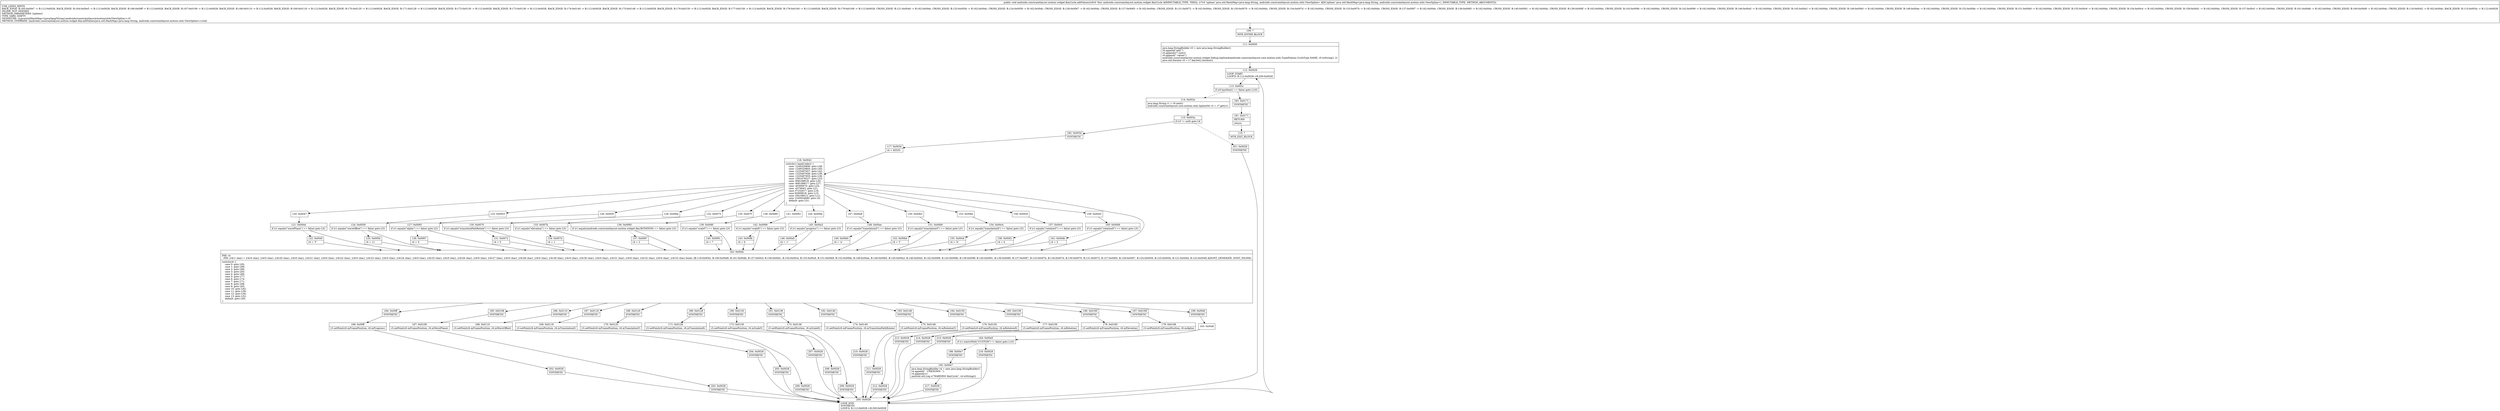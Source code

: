 digraph "CFG forandroidx.constraintlayout.motion.widget.KeyCycle.addValues(Ljava\/util\/HashMap;)V" {
Node_109 [shape=record,label="{109\:\ ?|MTH_ENTER_BLOCK\l}"];
Node_111 [shape=record,label="{111\:\ 0x0000|java.lang.StringBuilder r0 = new java.lang.StringBuilder()\lr0.append(\"add \")\lr0.append(r7.size())\lr0.append(\" values\")\landroidx.constraintlayout.motion.widget.Debug.logStack(androidx.constraintlayout.core.motion.utils.TypedValues.CycleType.NAME, r0.toString(), 2)\ljava.util.Iterator r0 = r7.keySet().iterator()\l}"];
Node_112 [shape=record,label="{112\:\ 0x0028|LOOP_START\lLOOP:0: B:112:0x0028\-\>B:200:0x0028\l}"];
Node_113 [shape=record,label="{113\:\ 0x002c|if (r0.hasNext() == false) goto L103\l}"];
Node_114 [shape=record,label="{114\:\ 0x002e|java.lang.String r1 = r0.next()\landroidx.constraintlayout.core.motion.utils.SplineSet r3 = r7.get(r1)\l}"];
Node_115 [shape=record,label="{115\:\ 0x003a|if (r3 != null) goto L6\l}"];
Node_182 [shape=record,label="{182\:\ 0x003d|SYNTHETIC\l}"];
Node_117 [shape=record,label="{117\:\ 0x003d|r4 = 65535\l}"];
Node_118 [shape=record,label="{118\:\ 0x0042|switch(r1.hashCode()) \{\l    case \-1249320806: goto L48;\l    case \-1249320805: goto L45;\l    case \-1225497657: goto L42;\l    case \-1225497656: goto L39;\l    case \-1225497655: goto L36;\l    case \-1001078227: goto L33;\l    case \-908189618: goto L30;\l    case \-908189617: goto L27;\l    case \-40300674: goto L24;\l    case \-4379043: goto L21;\l    case 37232917: goto L18;\l    case 92909918: goto L15;\l    case 156108012: goto L12;\l    case 1530034690: goto L9;\l    default: goto L51;\l\}\l}"];
Node_120 [shape=record,label="{120\:\ 0x0047}"];
Node_121 [shape=record,label="{121\:\ 0x004d|if (r1.equals(\"wavePhase\") == false) goto L51\l}"];
Node_122 [shape=record,label="{122\:\ 0x004f|r4 = 'f'\l}"];
Node_123 [shape=record,label="{123\:\ 0x0053}"];
Node_124 [shape=record,label="{124\:\ 0x0059|if (r1.equals(\"waveOffset\") == false) goto L51\l}"];
Node_125 [shape=record,label="{125\:\ 0x005b|r4 = 11\l}"];
Node_126 [shape=record,label="{126\:\ 0x005f}"];
Node_127 [shape=record,label="{127\:\ 0x0065|if (r1.equals(\"alpha\") == false) goto L51\l}"];
Node_128 [shape=record,label="{128\:\ 0x0067|r4 = 0\l}"];
Node_129 [shape=record,label="{129\:\ 0x006a}"];
Node_130 [shape=record,label="{130\:\ 0x0070|if (r1.equals(\"transitionPathRotate\") == false) goto L51\l}"];
Node_131 [shape=record,label="{131\:\ 0x0072|r4 = 5\l}"];
Node_132 [shape=record,label="{132\:\ 0x0075}"];
Node_133 [shape=record,label="{133\:\ 0x007b|if (r1.equals(\"elevation\") == false) goto L51\l}"];
Node_134 [shape=record,label="{134\:\ 0x007d|r4 = 1\l}"];
Node_135 [shape=record,label="{135\:\ 0x007f}"];
Node_136 [shape=record,label="{136\:\ 0x0085|if (r1.equals(androidx.constraintlayout.motion.widget.Key.ROTATION) == false) goto L51\l}"];
Node_137 [shape=record,label="{137\:\ 0x0087|r4 = 2\l}"];
Node_138 [shape=record,label="{138\:\ 0x0089}"];
Node_139 [shape=record,label="{139\:\ 0x008f|if (r1.equals(\"scaleY\") == false) goto L51\l}"];
Node_140 [shape=record,label="{140\:\ 0x0091|r4 = 7\l}"];
Node_141 [shape=record,label="{141\:\ 0x0093}"];
Node_142 [shape=record,label="{142\:\ 0x0099|if (r1.equals(\"scaleX\") == false) goto L51\l}"];
Node_143 [shape=record,label="{143\:\ 0x009b|r4 = 6\l}"];
Node_144 [shape=record,label="{144\:\ 0x009d}"];
Node_145 [shape=record,label="{145\:\ 0x00a3|if (r1.equals(\"progress\") == false) goto L51\l}"];
Node_146 [shape=record,label="{146\:\ 0x00a5|r4 = 'r'\l}"];
Node_147 [shape=record,label="{147\:\ 0x00a8}"];
Node_148 [shape=record,label="{148\:\ 0x00ae|if (r1.equals(\"translationZ\") == false) goto L51\l}"];
Node_149 [shape=record,label="{149\:\ 0x00b0|r4 = 'n'\l}"];
Node_150 [shape=record,label="{150\:\ 0x00b3}"];
Node_151 [shape=record,label="{151\:\ 0x00b9|if (r1.equals(\"translationY\") == false) goto L51\l}"];
Node_152 [shape=record,label="{152\:\ 0x00bb|r4 = 't'\l}"];
Node_153 [shape=record,label="{153\:\ 0x00be}"];
Node_154 [shape=record,label="{154\:\ 0x00c4|if (r1.equals(\"translationX\") == false) goto L51\l}"];
Node_155 [shape=record,label="{155\:\ 0x00c6|r4 = 'b'\l}"];
Node_156 [shape=record,label="{156\:\ 0x00c9}"];
Node_157 [shape=record,label="{157\:\ 0x00cf|if (r1.equals(\"rotationY\") == false) goto L51\l}"];
Node_158 [shape=record,label="{158\:\ 0x00d1|r4 = 4\l}"];
Node_159 [shape=record,label="{159\:\ 0x00d3}"];
Node_160 [shape=record,label="{160\:\ 0x00d9|if (r1.equals(\"rotationX\") == false) goto L51\l}"];
Node_161 [shape=record,label="{161\:\ 0x00db|r4 = 3\l}"];
Node_162 [shape=record,label="{162\:\ 0x00dc|PHI: r4 \l  PHI: (r4v1 char) = (r4v0 char), (r4v0 char), (r4v20 char), (r4v0 char), (r4v21 char), (r4v0 char), (r4v22 char), (r4v0 char), (r4v23 char), (r4v0 char), (r4v24 char), (r4v0 char), (r4v25 char), (r4v0 char), (r4v26 char), (r4v0 char), (r4v27 char), (r4v0 char), (r4v28 char), (r4v0 char), (r4v29 char), (r4v0 char), (r4v30 char), (r4v0 char), (r4v31 char), (r4v0 char), (r4v32 char), (r4v0 char), (r4v33 char) binds: [B:118:0x0042, B:160:0x00d9, B:161:0x00db, B:157:0x00cf, B:158:0x00d1, B:154:0x00c4, B:155:0x00c6, B:151:0x00b9, B:152:0x00bb, B:148:0x00ae, B:149:0x00b0, B:145:0x00a3, B:146:0x00a5, B:142:0x0099, B:143:0x009b, B:139:0x008f, B:140:0x0091, B:136:0x0085, B:137:0x0087, B:133:0x007b, B:134:0x007d, B:130:0x0070, B:131:0x0072, B:127:0x0065, B:128:0x0067, B:124:0x0059, B:125:0x005b, B:121:0x004d, B:122:0x004f] A[DONT_GENERATE, DONT_INLINE]\l|switch(r4) \{\l    case 0: goto L92;\l    case 1: goto L89;\l    case 2: goto L86;\l    case 3: goto L83;\l    case 4: goto L80;\l    case 5: goto L77;\l    case 6: goto L74;\l    case 7: goto L71;\l    case 8: goto L68;\l    case 9: goto L65;\l    case 10: goto L62;\l    case 11: goto L59;\l    case 12: goto L56;\l    case 13: goto L52;\l    default: goto L95;\l\}\l}"];
Node_184 [shape=record,label="{184\:\ 0x00ff|SYNTHETIC\l}"];
Node_166 [shape=record,label="{166\:\ 0x00ff|r3.setPoint(r6.mFramePosition, r6.mProgress)\l}"];
Node_202 [shape=record,label="{202\:\ 0x0028|SYNTHETIC\l}"];
Node_200 [shape=record,label="{200\:\ 0x0028|LOOP_END\lSYNTHETIC\lLOOP:0: B:112:0x0028\-\>B:200:0x0028\l}"];
Node_185 [shape=record,label="{185\:\ 0x0108|SYNTHETIC\l}"];
Node_167 [shape=record,label="{167\:\ 0x0108|r3.setPoint(r6.mFramePosition, r6.mWavePhase)\l}"];
Node_203 [shape=record,label="{203\:\ 0x0028|SYNTHETIC\l}"];
Node_186 [shape=record,label="{186\:\ 0x0110|SYNTHETIC\l}"];
Node_168 [shape=record,label="{168\:\ 0x0110|r3.setPoint(r6.mFramePosition, r6.mWaveOffset)\l}"];
Node_204 [shape=record,label="{204\:\ 0x0028|SYNTHETIC\l}"];
Node_187 [shape=record,label="{187\:\ 0x0118|SYNTHETIC\l}"];
Node_169 [shape=record,label="{169\:\ 0x0118|r3.setPoint(r6.mFramePosition, r6.mTranslationZ)\l}"];
Node_205 [shape=record,label="{205\:\ 0x0028|SYNTHETIC\l}"];
Node_188 [shape=record,label="{188\:\ 0x0120|SYNTHETIC\l}"];
Node_170 [shape=record,label="{170\:\ 0x0120|r3.setPoint(r6.mFramePosition, r6.mTranslationY)\l}"];
Node_206 [shape=record,label="{206\:\ 0x0028|SYNTHETIC\l}"];
Node_189 [shape=record,label="{189\:\ 0x0128|SYNTHETIC\l}"];
Node_171 [shape=record,label="{171\:\ 0x0128|r3.setPoint(r6.mFramePosition, r6.mTranslationX)\l}"];
Node_207 [shape=record,label="{207\:\ 0x0028|SYNTHETIC\l}"];
Node_190 [shape=record,label="{190\:\ 0x0130|SYNTHETIC\l}"];
Node_172 [shape=record,label="{172\:\ 0x0130|r3.setPoint(r6.mFramePosition, r6.mScaleY)\l}"];
Node_208 [shape=record,label="{208\:\ 0x0028|SYNTHETIC\l}"];
Node_191 [shape=record,label="{191\:\ 0x0138|SYNTHETIC\l}"];
Node_173 [shape=record,label="{173\:\ 0x0138|r3.setPoint(r6.mFramePosition, r6.mScaleX)\l}"];
Node_209 [shape=record,label="{209\:\ 0x0028|SYNTHETIC\l}"];
Node_192 [shape=record,label="{192\:\ 0x0140|SYNTHETIC\l}"];
Node_174 [shape=record,label="{174\:\ 0x0140|r3.setPoint(r6.mFramePosition, r6.mTransitionPathRotate)\l}"];
Node_210 [shape=record,label="{210\:\ 0x0028|SYNTHETIC\l}"];
Node_193 [shape=record,label="{193\:\ 0x0148|SYNTHETIC\l}"];
Node_175 [shape=record,label="{175\:\ 0x0148|r3.setPoint(r6.mFramePosition, r6.mRotationY)\l}"];
Node_211 [shape=record,label="{211\:\ 0x0028|SYNTHETIC\l}"];
Node_194 [shape=record,label="{194\:\ 0x0150|SYNTHETIC\l}"];
Node_176 [shape=record,label="{176\:\ 0x0150|r3.setPoint(r6.mFramePosition, r6.mRotationX)\l}"];
Node_212 [shape=record,label="{212\:\ 0x0028|SYNTHETIC\l}"];
Node_195 [shape=record,label="{195\:\ 0x0158|SYNTHETIC\l}"];
Node_177 [shape=record,label="{177\:\ 0x0158|r3.setPoint(r6.mFramePosition, r6.mRotation)\l}"];
Node_213 [shape=record,label="{213\:\ 0x0028|SYNTHETIC\l}"];
Node_196 [shape=record,label="{196\:\ 0x0160|SYNTHETIC\l}"];
Node_178 [shape=record,label="{178\:\ 0x0160|r3.setPoint(r6.mFramePosition, r6.mElevation)\l}"];
Node_214 [shape=record,label="{214\:\ 0x0028|SYNTHETIC\l}"];
Node_197 [shape=record,label="{197\:\ 0x0168|SYNTHETIC\l}"];
Node_179 [shape=record,label="{179\:\ 0x0168|r3.setPoint(r6.mFramePosition, r6.mAlpha)\l}"];
Node_215 [shape=record,label="{215\:\ 0x0028|SYNTHETIC\l}"];
Node_199 [shape=record,label="{199\:\ 0x00df|SYNTHETIC\l}"];
Node_163 [shape=record,label="{163\:\ 0x00df}"];
Node_164 [shape=record,label="{164\:\ 0x00e5|if (r1.startsWith(\"CUSTOM\") != false) goto L101\l}"];
Node_198 [shape=record,label="{198\:\ 0x00e7|SYNTHETIC\l}"];
Node_165 [shape=record,label="{165\:\ 0x00e7|java.lang.StringBuilder r4 = new java.lang.StringBuilder()\lr4.append(\"  UNKNOWN  \")\lr4.append(r1)\landroid.util.Log.v(\"WARNING KeyCycle\", r4.toString())\l}"];
Node_217 [shape=record,label="{217\:\ 0x0028|SYNTHETIC\l}"];
Node_216 [shape=record,label="{216\:\ 0x0028|SYNTHETIC\l}"];
Node_201 [shape=record,label="{201\:\ 0x0028|SYNTHETIC\l}"];
Node_183 [shape=record,label="{183\:\ 0x0171|SYNTHETIC\l}"];
Node_181 [shape=record,label="{181\:\ 0x0171|RETURN\l|return\l}"];
Node_110 [shape=record,label="{110\:\ ?|MTH_EXIT_BLOCK\l}"];
MethodNode[shape=record,label="{public void androidx.constraintlayout.motion.widget.KeyCycle.addValues((r6v0 'this' androidx.constraintlayout.motion.widget.KeyCycle A[IMMUTABLE_TYPE, THIS]), (r7v0 'splines' java.util.HashMap\<java.lang.String, androidx.constraintlayout.motion.utils.ViewSpline\> A[D('splines' java.util.HashMap\<java.lang.String, androidx.constraintlayout.motion.utils.ViewSpline\>), IMMUTABLE_TYPE, METHOD_ARGUMENT]))  | USE_LINES_HINTS\lBACK_EDGE: B:165:0x00e7 \-\> B:112:0x0028, BACK_EDGE: B:164:0x00e5 \-\> B:112:0x0028, BACK_EDGE: B:166:0x00ff \-\> B:112:0x0028, BACK_EDGE: B:167:0x0108 \-\> B:112:0x0028, BACK_EDGE: B:168:0x0110 \-\> B:112:0x0028, BACK_EDGE: B:169:0x0118 \-\> B:112:0x0028, BACK_EDGE: B:170:0x0120 \-\> B:112:0x0028, BACK_EDGE: B:171:0x0128 \-\> B:112:0x0028, BACK_EDGE: B:172:0x0130 \-\> B:112:0x0028, BACK_EDGE: B:173:0x0138 \-\> B:112:0x0028, BACK_EDGE: B:174:0x0140 \-\> B:112:0x0028, BACK_EDGE: B:175:0x0148 \-\> B:112:0x0028, BACK_EDGE: B:176:0x0150 \-\> B:112:0x0028, BACK_EDGE: B:177:0x0158 \-\> B:112:0x0028, BACK_EDGE: B:178:0x0160 \-\> B:112:0x0028, BACK_EDGE: B:179:0x0168 \-\> B:112:0x0028, CROSS_EDGE: B:121:0x004d \-\> B:162:0x00dc, CROSS_EDGE: B:125:0x005b \-\> B:162:0x00dc, CROSS_EDGE: B:124:0x0059 \-\> B:162:0x00dc, CROSS_EDGE: B:128:0x0067 \-\> B:162:0x00dc, CROSS_EDGE: B:127:0x0065 \-\> B:162:0x00dc, CROSS_EDGE: B:131:0x0072 \-\> B:162:0x00dc, CROSS_EDGE: B:130:0x0070 \-\> B:162:0x00dc, CROSS_EDGE: B:134:0x007d \-\> B:162:0x00dc, CROSS_EDGE: B:133:0x007b \-\> B:162:0x00dc, CROSS_EDGE: B:137:0x0087 \-\> B:162:0x00dc, CROSS_EDGE: B:136:0x0085 \-\> B:162:0x00dc, CROSS_EDGE: B:140:0x0091 \-\> B:162:0x00dc, CROSS_EDGE: B:139:0x008f \-\> B:162:0x00dc, CROSS_EDGE: B:143:0x009b \-\> B:162:0x00dc, CROSS_EDGE: B:142:0x0099 \-\> B:162:0x00dc, CROSS_EDGE: B:146:0x00a5 \-\> B:162:0x00dc, CROSS_EDGE: B:145:0x00a3 \-\> B:162:0x00dc, CROSS_EDGE: B:149:0x00b0 \-\> B:162:0x00dc, CROSS_EDGE: B:148:0x00ae \-\> B:162:0x00dc, CROSS_EDGE: B:152:0x00bb \-\> B:162:0x00dc, CROSS_EDGE: B:151:0x00b9 \-\> B:162:0x00dc, CROSS_EDGE: B:155:0x00c6 \-\> B:162:0x00dc, CROSS_EDGE: B:154:0x00c4 \-\> B:162:0x00dc, CROSS_EDGE: B:158:0x00d1 \-\> B:162:0x00dc, CROSS_EDGE: B:157:0x00cf \-\> B:162:0x00dc, CROSS_EDGE: B:161:0x00db \-\> B:162:0x00dc, CROSS_EDGE: B:160:0x00d9 \-\> B:162:0x00dc, CROSS_EDGE: B:118:0x0042 \-\> B:162:0x00dc, BACK_EDGE: B:115:0x003a \-\> B:112:0x0028\lINLINE_NOT_NEEDED\lMETHOD_PARAMETERS: [splines]\lTYPE_VARS: EMPTY\lSIGNATURE: (Ljava\/util\/HashMap\<Ljava\/lang\/String;Landroidx\/constraintlayout\/motion\/utils\/ViewSpline;\>;)V\lMETHOD_OVERRIDE: [androidx.constraintlayout.motion.widget.Key.addValues(java.util.HashMap\<java.lang.String, androidx.constraintlayout.motion.utils.ViewSpline\>):void]\l}"];
MethodNode -> Node_109;Node_109 -> Node_111;
Node_111 -> Node_112;
Node_112 -> Node_113;
Node_113 -> Node_114[style=dashed];
Node_113 -> Node_183;
Node_114 -> Node_115;
Node_115 -> Node_182;
Node_115 -> Node_201[style=dashed];
Node_182 -> Node_117;
Node_117 -> Node_118;
Node_118 -> Node_120;
Node_118 -> Node_123;
Node_118 -> Node_126;
Node_118 -> Node_129;
Node_118 -> Node_132;
Node_118 -> Node_135;
Node_118 -> Node_138;
Node_118 -> Node_141;
Node_118 -> Node_144;
Node_118 -> Node_147;
Node_118 -> Node_150;
Node_118 -> Node_153;
Node_118 -> Node_156;
Node_118 -> Node_159;
Node_118 -> Node_162;
Node_120 -> Node_121;
Node_121 -> Node_122[style=dashed];
Node_121 -> Node_162;
Node_122 -> Node_162;
Node_123 -> Node_124;
Node_124 -> Node_125[style=dashed];
Node_124 -> Node_162;
Node_125 -> Node_162;
Node_126 -> Node_127;
Node_127 -> Node_128[style=dashed];
Node_127 -> Node_162;
Node_128 -> Node_162;
Node_129 -> Node_130;
Node_130 -> Node_131[style=dashed];
Node_130 -> Node_162;
Node_131 -> Node_162;
Node_132 -> Node_133;
Node_133 -> Node_134[style=dashed];
Node_133 -> Node_162;
Node_134 -> Node_162;
Node_135 -> Node_136;
Node_136 -> Node_137[style=dashed];
Node_136 -> Node_162;
Node_137 -> Node_162;
Node_138 -> Node_139;
Node_139 -> Node_140[style=dashed];
Node_139 -> Node_162;
Node_140 -> Node_162;
Node_141 -> Node_142;
Node_142 -> Node_143[style=dashed];
Node_142 -> Node_162;
Node_143 -> Node_162;
Node_144 -> Node_145;
Node_145 -> Node_146[style=dashed];
Node_145 -> Node_162;
Node_146 -> Node_162;
Node_147 -> Node_148;
Node_148 -> Node_149[style=dashed];
Node_148 -> Node_162;
Node_149 -> Node_162;
Node_150 -> Node_151;
Node_151 -> Node_152[style=dashed];
Node_151 -> Node_162;
Node_152 -> Node_162;
Node_153 -> Node_154;
Node_154 -> Node_155[style=dashed];
Node_154 -> Node_162;
Node_155 -> Node_162;
Node_156 -> Node_157;
Node_157 -> Node_158[style=dashed];
Node_157 -> Node_162;
Node_158 -> Node_162;
Node_159 -> Node_160;
Node_160 -> Node_161[style=dashed];
Node_160 -> Node_162;
Node_161 -> Node_162;
Node_162 -> Node_184;
Node_162 -> Node_185;
Node_162 -> Node_186;
Node_162 -> Node_187;
Node_162 -> Node_188;
Node_162 -> Node_189;
Node_162 -> Node_190;
Node_162 -> Node_191;
Node_162 -> Node_192;
Node_162 -> Node_193;
Node_162 -> Node_194;
Node_162 -> Node_195;
Node_162 -> Node_196;
Node_162 -> Node_197;
Node_162 -> Node_199;
Node_184 -> Node_166;
Node_166 -> Node_202;
Node_202 -> Node_200;
Node_200 -> Node_112;
Node_185 -> Node_167;
Node_167 -> Node_203;
Node_203 -> Node_200;
Node_186 -> Node_168;
Node_168 -> Node_204;
Node_204 -> Node_200;
Node_187 -> Node_169;
Node_169 -> Node_205;
Node_205 -> Node_200;
Node_188 -> Node_170;
Node_170 -> Node_206;
Node_206 -> Node_200;
Node_189 -> Node_171;
Node_171 -> Node_207;
Node_207 -> Node_200;
Node_190 -> Node_172;
Node_172 -> Node_208;
Node_208 -> Node_200;
Node_191 -> Node_173;
Node_173 -> Node_209;
Node_209 -> Node_200;
Node_192 -> Node_174;
Node_174 -> Node_210;
Node_210 -> Node_200;
Node_193 -> Node_175;
Node_175 -> Node_211;
Node_211 -> Node_200;
Node_194 -> Node_176;
Node_176 -> Node_212;
Node_212 -> Node_200;
Node_195 -> Node_177;
Node_177 -> Node_213;
Node_213 -> Node_200;
Node_196 -> Node_178;
Node_178 -> Node_214;
Node_214 -> Node_200;
Node_197 -> Node_179;
Node_179 -> Node_215;
Node_215 -> Node_200;
Node_199 -> Node_163;
Node_163 -> Node_164;
Node_164 -> Node_198[style=dashed];
Node_164 -> Node_216;
Node_198 -> Node_165;
Node_165 -> Node_217;
Node_217 -> Node_200;
Node_216 -> Node_200;
Node_201 -> Node_200;
Node_183 -> Node_181;
Node_181 -> Node_110;
}

